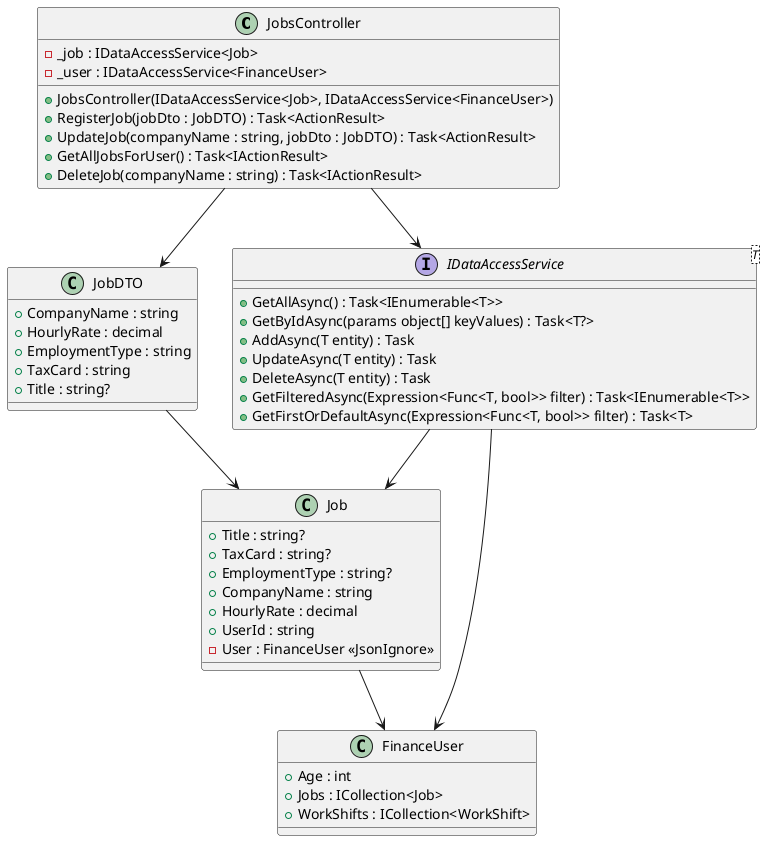 @startuml
class JobsController {
    - _job : IDataAccessService<Job>
    - _user : IDataAccessService<FinanceUser>
    + JobsController(IDataAccessService<Job>, IDataAccessService<FinanceUser>)
    + RegisterJob(jobDto : JobDTO) : Task<ActionResult>
    + UpdateJob(companyName : string, jobDto : JobDTO) : Task<ActionResult>
    + GetAllJobsForUser() : Task<IActionResult>
    + DeleteJob(companyName : string) : Task<IActionResult>
}

interface IDataAccessService<T> {
    + GetAllAsync() : Task<IEnumerable<T>>
    + GetByIdAsync(params object[] keyValues) : Task<T?>
    + AddAsync(T entity) : Task
    + UpdateAsync(T entity) : Task
    + DeleteAsync(T entity) : Task
    + GetFilteredAsync(Expression<Func<T, bool>> filter) : Task<IEnumerable<T>>
    + GetFirstOrDefaultAsync(Expression<Func<T, bool>> filter) : Task<T>
}

class Job {
    + Title : string?
    + TaxCard : string?
    + EmploymentType : string?
    + CompanyName : string
    + HourlyRate : decimal
    + UserId : string
    - User : FinanceUser <<JsonIgnore>>
}

class FinanceUser {
    + Age : int
    + Jobs : ICollection<Job>
    + WorkShifts : ICollection<WorkShift>
}

class JobDTO {
    + CompanyName : string
    + HourlyRate : decimal
    + EmploymentType : string
    + TaxCard : string
    + Title : string?
}

JobsController --> IDataAccessService
JobsController --> JobDTO
IDataAccessService --> Job
IDataAccessService --> FinanceUser
Job --> FinanceUser
JobDTO --> Job
@enduml